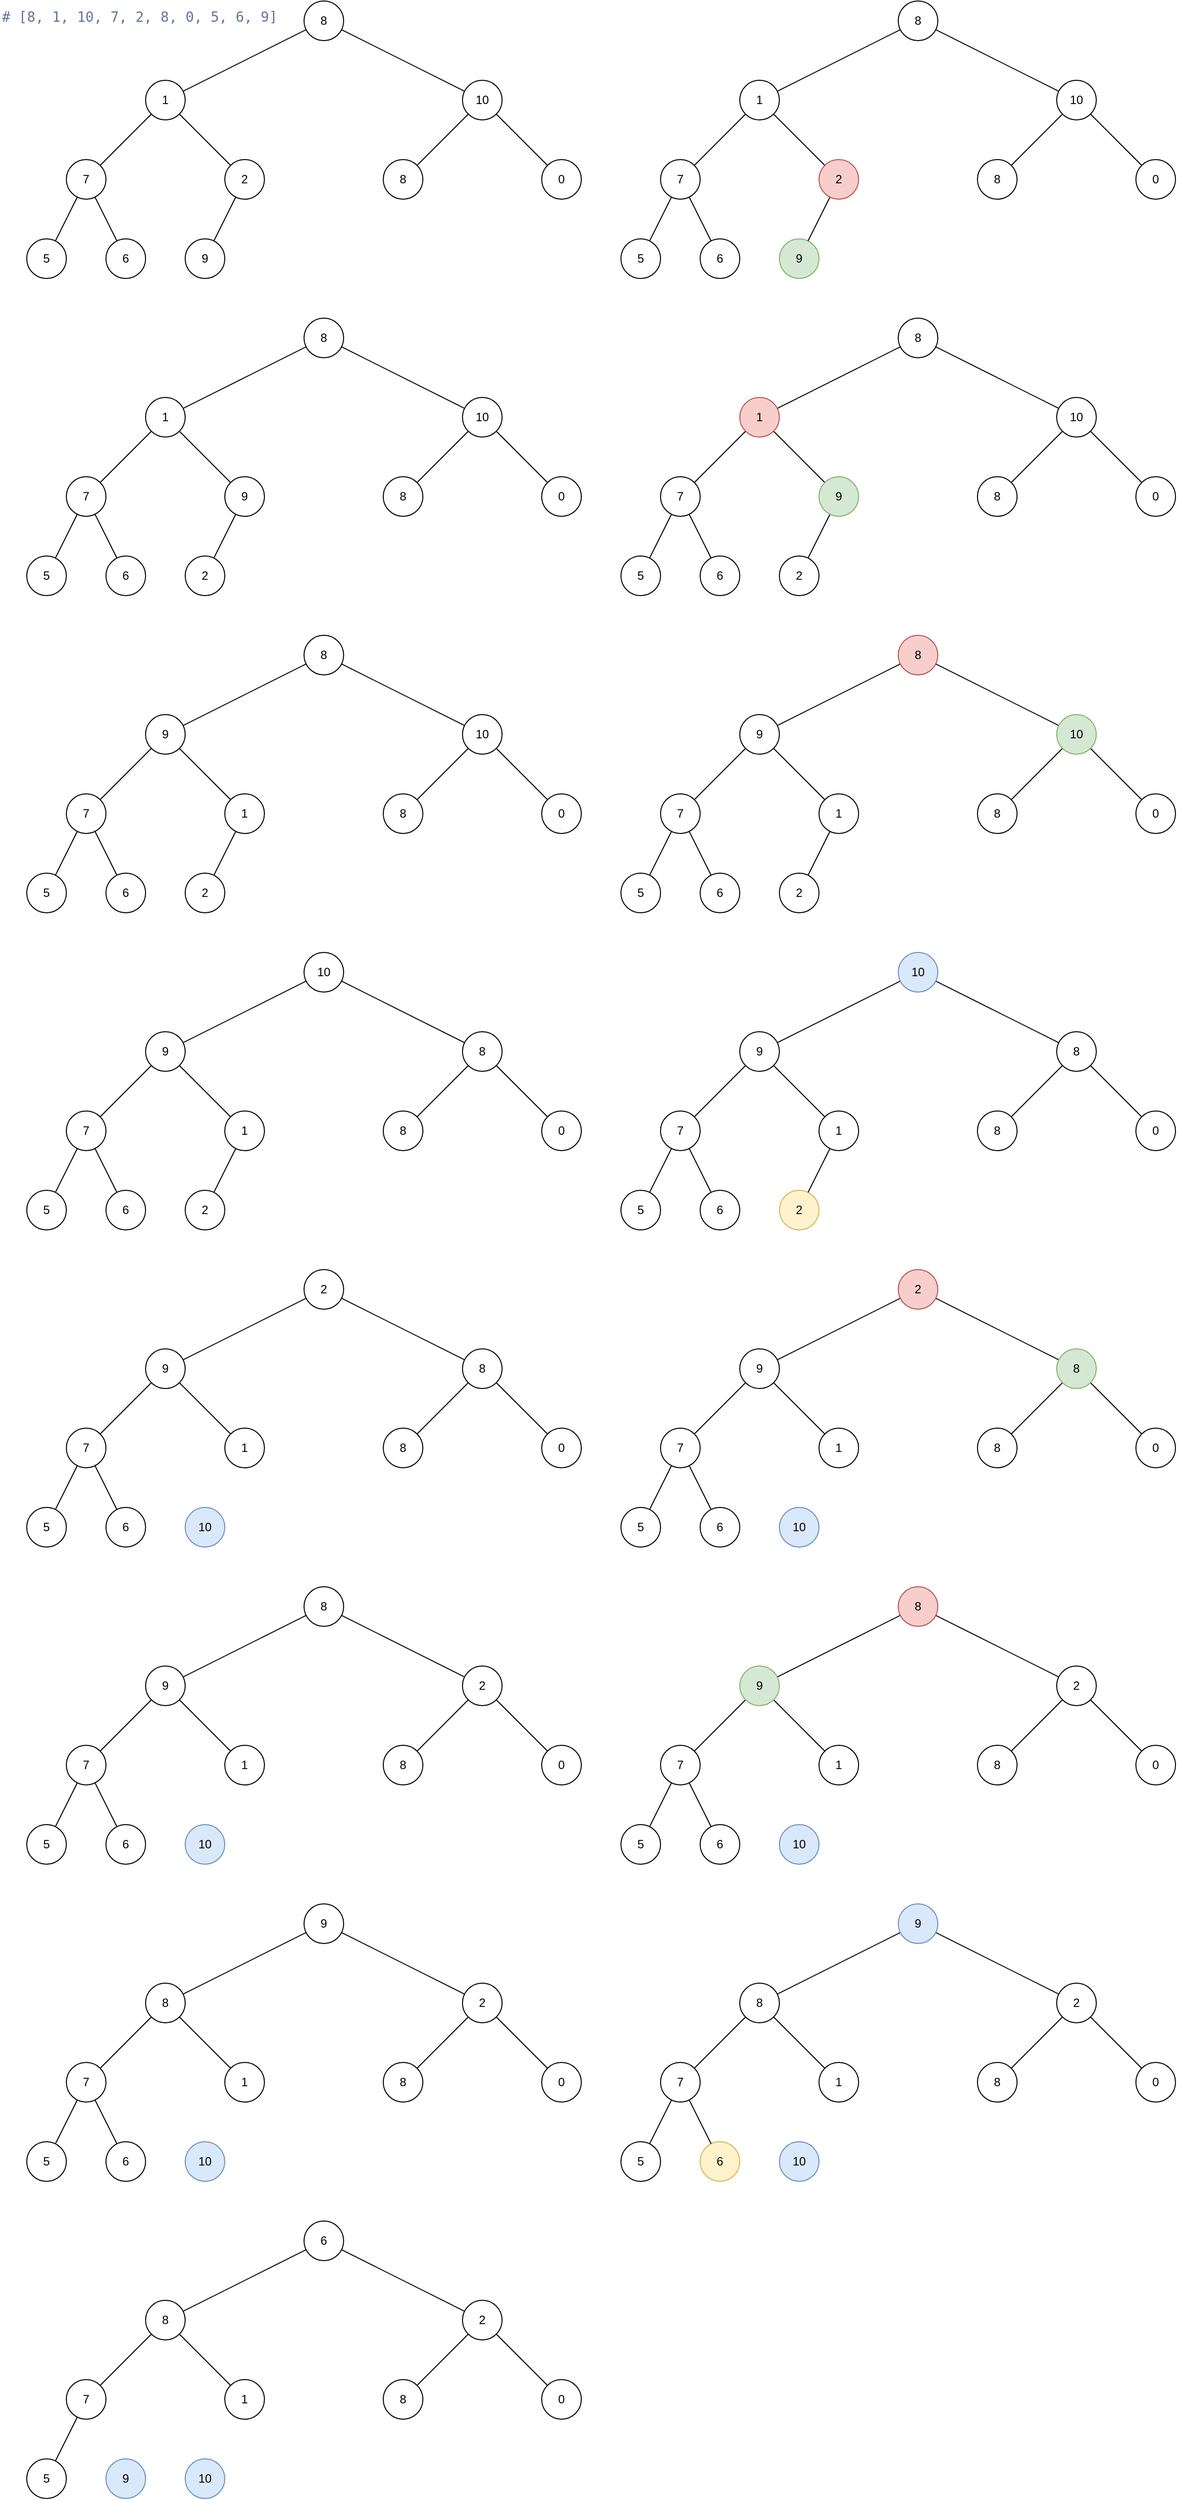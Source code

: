 <mxfile>
    <diagram id="_IouSEFn569KWw8K-23f" name="Página-1">
        <mxGraphModel dx="1949" dy="653" grid="1" gridSize="10" guides="1" tooltips="1" connect="1" arrows="1" fold="1" page="1" pageScale="1" pageWidth="827" pageHeight="1169" math="0" shadow="0">
            <root>
                <mxCell id="0"/>
                <mxCell id="1" parent="0"/>
                <mxCell id="4" value="&lt;div style=&quot;color: rgb(248, 248, 242); font-family: &amp;quot;Droid Sans Mono&amp;quot;, &amp;quot;monospace&amp;quot;, monospace; font-weight: normal; font-size: 14px; line-height: 19px; white-space: pre;&quot;&gt;&lt;div style=&quot;&quot;&gt;&lt;span style=&quot;color: rgb(98, 114, 164);&quot;&gt;# [8, 1, 10, 7, 2, 8, 0, 5, 6, 9]&lt;/span&gt;&lt;/div&gt;&lt;/div&gt;" style="text;whiteSpace=wrap;html=1;" vertex="1" parent="1">
                    <mxGeometry x="-827" width="287" height="40" as="geometry"/>
                </mxCell>
                <mxCell id="25" value="" style="group" vertex="1" connectable="0" parent="1">
                    <mxGeometry x="-800" width="560" height="280" as="geometry"/>
                </mxCell>
                <mxCell id="5" value="5" style="ellipse;whiteSpace=wrap;html=1;" vertex="1" parent="25">
                    <mxGeometry y="240" width="40" height="40" as="geometry"/>
                </mxCell>
                <mxCell id="6" value="6" style="ellipse;whiteSpace=wrap;html=1;" vertex="1" parent="25">
                    <mxGeometry x="80" y="240" width="40" height="40" as="geometry"/>
                </mxCell>
                <mxCell id="7" value="9" style="ellipse;whiteSpace=wrap;html=1;" vertex="1" parent="25">
                    <mxGeometry x="160" y="240" width="40" height="40" as="geometry"/>
                </mxCell>
                <mxCell id="16" style="edgeStyle=none;html=1;endArrow=none;endFill=0;" edge="1" parent="25" source="9" target="10">
                    <mxGeometry relative="1" as="geometry"/>
                </mxCell>
                <mxCell id="17" style="edgeStyle=none;shape=connector;rounded=1;html=1;strokeColor=default;align=center;verticalAlign=middle;fontFamily=Helvetica;fontSize=11;fontColor=default;labelBackgroundColor=default;endArrow=none;endFill=0;" edge="1" parent="25" source="9" target="11">
                    <mxGeometry relative="1" as="geometry"/>
                </mxCell>
                <mxCell id="9" value="8" style="ellipse;whiteSpace=wrap;html=1;" vertex="1" parent="25">
                    <mxGeometry x="280" width="40" height="40" as="geometry"/>
                </mxCell>
                <mxCell id="18" style="edgeStyle=none;shape=connector;rounded=1;html=1;strokeColor=default;align=center;verticalAlign=middle;fontFamily=Helvetica;fontSize=11;fontColor=default;labelBackgroundColor=default;endArrow=none;endFill=0;" edge="1" parent="25" source="10" target="12">
                    <mxGeometry relative="1" as="geometry"/>
                </mxCell>
                <mxCell id="19" style="edgeStyle=none;shape=connector;rounded=1;html=1;strokeColor=default;align=center;verticalAlign=middle;fontFamily=Helvetica;fontSize=11;fontColor=default;labelBackgroundColor=default;endArrow=none;endFill=0;" edge="1" parent="25" source="10" target="13">
                    <mxGeometry relative="1" as="geometry"/>
                </mxCell>
                <mxCell id="10" value="1" style="ellipse;whiteSpace=wrap;html=1;" vertex="1" parent="25">
                    <mxGeometry x="120" y="80" width="40" height="40" as="geometry"/>
                </mxCell>
                <mxCell id="23" style="edgeStyle=none;shape=connector;rounded=1;html=1;strokeColor=default;align=center;verticalAlign=middle;fontFamily=Helvetica;fontSize=11;fontColor=default;labelBackgroundColor=default;endArrow=none;endFill=0;" edge="1" parent="25" source="11" target="14">
                    <mxGeometry relative="1" as="geometry"/>
                </mxCell>
                <mxCell id="24" style="edgeStyle=none;shape=connector;rounded=1;html=1;strokeColor=default;align=center;verticalAlign=middle;fontFamily=Helvetica;fontSize=11;fontColor=default;labelBackgroundColor=default;endArrow=none;endFill=0;" edge="1" parent="25" source="11" target="15">
                    <mxGeometry relative="1" as="geometry"/>
                </mxCell>
                <mxCell id="11" value="10" style="ellipse;whiteSpace=wrap;html=1;" vertex="1" parent="25">
                    <mxGeometry x="440" y="80" width="40" height="40" as="geometry"/>
                </mxCell>
                <mxCell id="20" style="edgeStyle=none;shape=connector;rounded=1;html=1;strokeColor=default;align=center;verticalAlign=middle;fontFamily=Helvetica;fontSize=11;fontColor=default;labelBackgroundColor=default;endArrow=none;endFill=0;" edge="1" parent="25" source="12" target="5">
                    <mxGeometry relative="1" as="geometry"/>
                </mxCell>
                <mxCell id="21" style="edgeStyle=none;shape=connector;rounded=1;html=1;strokeColor=default;align=center;verticalAlign=middle;fontFamily=Helvetica;fontSize=11;fontColor=default;labelBackgroundColor=default;endArrow=none;endFill=0;" edge="1" parent="25" source="12" target="6">
                    <mxGeometry relative="1" as="geometry"/>
                </mxCell>
                <mxCell id="12" value="7" style="ellipse;whiteSpace=wrap;html=1;" vertex="1" parent="25">
                    <mxGeometry x="40" y="160" width="40" height="40" as="geometry"/>
                </mxCell>
                <mxCell id="22" style="edgeStyle=none;shape=connector;rounded=1;html=1;strokeColor=default;align=center;verticalAlign=middle;fontFamily=Helvetica;fontSize=11;fontColor=default;labelBackgroundColor=default;endArrow=none;endFill=0;" edge="1" parent="25" source="13" target="7">
                    <mxGeometry relative="1" as="geometry"/>
                </mxCell>
                <mxCell id="13" value="2" style="ellipse;whiteSpace=wrap;html=1;" vertex="1" parent="25">
                    <mxGeometry x="200" y="160" width="40" height="40" as="geometry"/>
                </mxCell>
                <mxCell id="14" value="8" style="ellipse;whiteSpace=wrap;html=1;" vertex="1" parent="25">
                    <mxGeometry x="360" y="160" width="40" height="40" as="geometry"/>
                </mxCell>
                <mxCell id="15" value="0" style="ellipse;whiteSpace=wrap;html=1;" vertex="1" parent="25">
                    <mxGeometry x="520" y="160" width="40" height="40" as="geometry"/>
                </mxCell>
                <mxCell id="26" value="" style="group" vertex="1" connectable="0" parent="1">
                    <mxGeometry x="-200" width="560" height="280" as="geometry"/>
                </mxCell>
                <mxCell id="27" value="5" style="ellipse;whiteSpace=wrap;html=1;" vertex="1" parent="26">
                    <mxGeometry y="240" width="40" height="40" as="geometry"/>
                </mxCell>
                <mxCell id="28" value="6" style="ellipse;whiteSpace=wrap;html=1;" vertex="1" parent="26">
                    <mxGeometry x="80" y="240" width="40" height="40" as="geometry"/>
                </mxCell>
                <mxCell id="29" value="9" style="ellipse;whiteSpace=wrap;html=1;fillColor=#d5e8d4;strokeColor=#82b366;" vertex="1" parent="26">
                    <mxGeometry x="160" y="240" width="40" height="40" as="geometry"/>
                </mxCell>
                <mxCell id="30" style="edgeStyle=none;html=1;endArrow=none;endFill=0;" edge="1" parent="26" source="32" target="35">
                    <mxGeometry relative="1" as="geometry"/>
                </mxCell>
                <mxCell id="31" style="edgeStyle=none;shape=connector;rounded=1;html=1;strokeColor=default;align=center;verticalAlign=middle;fontFamily=Helvetica;fontSize=11;fontColor=default;labelBackgroundColor=default;endArrow=none;endFill=0;" edge="1" parent="26" source="32" target="38">
                    <mxGeometry relative="1" as="geometry"/>
                </mxCell>
                <mxCell id="32" value="8" style="ellipse;whiteSpace=wrap;html=1;" vertex="1" parent="26">
                    <mxGeometry x="280" width="40" height="40" as="geometry"/>
                </mxCell>
                <mxCell id="33" style="edgeStyle=none;shape=connector;rounded=1;html=1;strokeColor=default;align=center;verticalAlign=middle;fontFamily=Helvetica;fontSize=11;fontColor=default;labelBackgroundColor=default;endArrow=none;endFill=0;" edge="1" parent="26" source="35" target="41">
                    <mxGeometry relative="1" as="geometry"/>
                </mxCell>
                <mxCell id="34" style="edgeStyle=none;shape=connector;rounded=1;html=1;strokeColor=default;align=center;verticalAlign=middle;fontFamily=Helvetica;fontSize=11;fontColor=default;labelBackgroundColor=default;endArrow=none;endFill=0;" edge="1" parent="26" source="35" target="43">
                    <mxGeometry relative="1" as="geometry"/>
                </mxCell>
                <mxCell id="35" value="1" style="ellipse;whiteSpace=wrap;html=1;" vertex="1" parent="26">
                    <mxGeometry x="120" y="80" width="40" height="40" as="geometry"/>
                </mxCell>
                <mxCell id="36" style="edgeStyle=none;shape=connector;rounded=1;html=1;strokeColor=default;align=center;verticalAlign=middle;fontFamily=Helvetica;fontSize=11;fontColor=default;labelBackgroundColor=default;endArrow=none;endFill=0;" edge="1" parent="26" source="38" target="44">
                    <mxGeometry relative="1" as="geometry"/>
                </mxCell>
                <mxCell id="37" style="edgeStyle=none;shape=connector;rounded=1;html=1;strokeColor=default;align=center;verticalAlign=middle;fontFamily=Helvetica;fontSize=11;fontColor=default;labelBackgroundColor=default;endArrow=none;endFill=0;" edge="1" parent="26" source="38" target="45">
                    <mxGeometry relative="1" as="geometry"/>
                </mxCell>
                <mxCell id="38" value="10" style="ellipse;whiteSpace=wrap;html=1;" vertex="1" parent="26">
                    <mxGeometry x="440" y="80" width="40" height="40" as="geometry"/>
                </mxCell>
                <mxCell id="39" style="edgeStyle=none;shape=connector;rounded=1;html=1;strokeColor=default;align=center;verticalAlign=middle;fontFamily=Helvetica;fontSize=11;fontColor=default;labelBackgroundColor=default;endArrow=none;endFill=0;" edge="1" parent="26" source="41" target="27">
                    <mxGeometry relative="1" as="geometry"/>
                </mxCell>
                <mxCell id="40" style="edgeStyle=none;shape=connector;rounded=1;html=1;strokeColor=default;align=center;verticalAlign=middle;fontFamily=Helvetica;fontSize=11;fontColor=default;labelBackgroundColor=default;endArrow=none;endFill=0;" edge="1" parent="26" source="41" target="28">
                    <mxGeometry relative="1" as="geometry"/>
                </mxCell>
                <mxCell id="41" value="7" style="ellipse;whiteSpace=wrap;html=1;" vertex="1" parent="26">
                    <mxGeometry x="40" y="160" width="40" height="40" as="geometry"/>
                </mxCell>
                <mxCell id="42" style="edgeStyle=none;shape=connector;rounded=1;html=1;strokeColor=default;align=center;verticalAlign=middle;fontFamily=Helvetica;fontSize=11;fontColor=default;labelBackgroundColor=default;endArrow=none;endFill=0;" edge="1" parent="26" source="43" target="29">
                    <mxGeometry relative="1" as="geometry"/>
                </mxCell>
                <mxCell id="43" value="2" style="ellipse;whiteSpace=wrap;html=1;fillColor=#f8cecc;strokeColor=#b85450;" vertex="1" parent="26">
                    <mxGeometry x="200" y="160" width="40" height="40" as="geometry"/>
                </mxCell>
                <mxCell id="44" value="8" style="ellipse;whiteSpace=wrap;html=1;" vertex="1" parent="26">
                    <mxGeometry x="360" y="160" width="40" height="40" as="geometry"/>
                </mxCell>
                <mxCell id="45" value="0" style="ellipse;whiteSpace=wrap;html=1;" vertex="1" parent="26">
                    <mxGeometry x="520" y="160" width="40" height="40" as="geometry"/>
                </mxCell>
                <mxCell id="47" value="" style="group" vertex="1" connectable="0" parent="1">
                    <mxGeometry x="-800" y="320" width="560" height="280" as="geometry"/>
                </mxCell>
                <mxCell id="48" value="5" style="ellipse;whiteSpace=wrap;html=1;" vertex="1" parent="47">
                    <mxGeometry y="240" width="40" height="40" as="geometry"/>
                </mxCell>
                <mxCell id="49" value="6" style="ellipse;whiteSpace=wrap;html=1;" vertex="1" parent="47">
                    <mxGeometry x="80" y="240" width="40" height="40" as="geometry"/>
                </mxCell>
                <mxCell id="50" value="2" style="ellipse;whiteSpace=wrap;html=1;fillColor=none;strokeColor=default;" vertex="1" parent="47">
                    <mxGeometry x="160" y="240" width="40" height="40" as="geometry"/>
                </mxCell>
                <mxCell id="51" style="edgeStyle=none;html=1;endArrow=none;endFill=0;" edge="1" parent="47" source="53" target="56">
                    <mxGeometry relative="1" as="geometry"/>
                </mxCell>
                <mxCell id="52" style="edgeStyle=none;shape=connector;rounded=1;html=1;strokeColor=default;align=center;verticalAlign=middle;fontFamily=Helvetica;fontSize=11;fontColor=default;labelBackgroundColor=default;endArrow=none;endFill=0;" edge="1" parent="47" source="53" target="59">
                    <mxGeometry relative="1" as="geometry"/>
                </mxCell>
                <mxCell id="53" value="8" style="ellipse;whiteSpace=wrap;html=1;" vertex="1" parent="47">
                    <mxGeometry x="280" width="40" height="40" as="geometry"/>
                </mxCell>
                <mxCell id="54" style="edgeStyle=none;shape=connector;rounded=1;html=1;strokeColor=default;align=center;verticalAlign=middle;fontFamily=Helvetica;fontSize=11;fontColor=default;labelBackgroundColor=default;endArrow=none;endFill=0;" edge="1" parent="47" source="56" target="62">
                    <mxGeometry relative="1" as="geometry"/>
                </mxCell>
                <mxCell id="55" style="edgeStyle=none;shape=connector;rounded=1;html=1;strokeColor=default;align=center;verticalAlign=middle;fontFamily=Helvetica;fontSize=11;fontColor=default;labelBackgroundColor=default;endArrow=none;endFill=0;" edge="1" parent="47" source="56" target="64">
                    <mxGeometry relative="1" as="geometry"/>
                </mxCell>
                <mxCell id="56" value="1" style="ellipse;whiteSpace=wrap;html=1;" vertex="1" parent="47">
                    <mxGeometry x="120" y="80" width="40" height="40" as="geometry"/>
                </mxCell>
                <mxCell id="57" style="edgeStyle=none;shape=connector;rounded=1;html=1;strokeColor=default;align=center;verticalAlign=middle;fontFamily=Helvetica;fontSize=11;fontColor=default;labelBackgroundColor=default;endArrow=none;endFill=0;" edge="1" parent="47" source="59" target="65">
                    <mxGeometry relative="1" as="geometry"/>
                </mxCell>
                <mxCell id="58" style="edgeStyle=none;shape=connector;rounded=1;html=1;strokeColor=default;align=center;verticalAlign=middle;fontFamily=Helvetica;fontSize=11;fontColor=default;labelBackgroundColor=default;endArrow=none;endFill=0;" edge="1" parent="47" source="59" target="66">
                    <mxGeometry relative="1" as="geometry"/>
                </mxCell>
                <mxCell id="59" value="10" style="ellipse;whiteSpace=wrap;html=1;" vertex="1" parent="47">
                    <mxGeometry x="440" y="80" width="40" height="40" as="geometry"/>
                </mxCell>
                <mxCell id="60" style="edgeStyle=none;shape=connector;rounded=1;html=1;strokeColor=default;align=center;verticalAlign=middle;fontFamily=Helvetica;fontSize=11;fontColor=default;labelBackgroundColor=default;endArrow=none;endFill=0;" edge="1" parent="47" source="62" target="48">
                    <mxGeometry relative="1" as="geometry"/>
                </mxCell>
                <mxCell id="61" style="edgeStyle=none;shape=connector;rounded=1;html=1;strokeColor=default;align=center;verticalAlign=middle;fontFamily=Helvetica;fontSize=11;fontColor=default;labelBackgroundColor=default;endArrow=none;endFill=0;" edge="1" parent="47" source="62" target="49">
                    <mxGeometry relative="1" as="geometry"/>
                </mxCell>
                <mxCell id="62" value="7" style="ellipse;whiteSpace=wrap;html=1;" vertex="1" parent="47">
                    <mxGeometry x="40" y="160" width="40" height="40" as="geometry"/>
                </mxCell>
                <mxCell id="63" style="edgeStyle=none;shape=connector;rounded=1;html=1;strokeColor=default;align=center;verticalAlign=middle;fontFamily=Helvetica;fontSize=11;fontColor=default;labelBackgroundColor=default;endArrow=none;endFill=0;" edge="1" parent="47" source="64" target="50">
                    <mxGeometry relative="1" as="geometry"/>
                </mxCell>
                <mxCell id="64" value="9" style="ellipse;whiteSpace=wrap;html=1;" vertex="1" parent="47">
                    <mxGeometry x="200" y="160" width="40" height="40" as="geometry"/>
                </mxCell>
                <mxCell id="65" value="8" style="ellipse;whiteSpace=wrap;html=1;" vertex="1" parent="47">
                    <mxGeometry x="360" y="160" width="40" height="40" as="geometry"/>
                </mxCell>
                <mxCell id="66" value="0" style="ellipse;whiteSpace=wrap;html=1;" vertex="1" parent="47">
                    <mxGeometry x="520" y="160" width="40" height="40" as="geometry"/>
                </mxCell>
                <mxCell id="68" value="" style="group" vertex="1" connectable="0" parent="1">
                    <mxGeometry x="-800" y="640" width="560" height="280" as="geometry"/>
                </mxCell>
                <mxCell id="69" value="5" style="ellipse;whiteSpace=wrap;html=1;" vertex="1" parent="68">
                    <mxGeometry y="240" width="40" height="40" as="geometry"/>
                </mxCell>
                <mxCell id="70" value="6" style="ellipse;whiteSpace=wrap;html=1;" vertex="1" parent="68">
                    <mxGeometry x="80" y="240" width="40" height="40" as="geometry"/>
                </mxCell>
                <mxCell id="71" value="2" style="ellipse;whiteSpace=wrap;html=1;fillColor=none;strokeColor=default;" vertex="1" parent="68">
                    <mxGeometry x="160" y="240" width="40" height="40" as="geometry"/>
                </mxCell>
                <mxCell id="72" style="edgeStyle=none;html=1;endArrow=none;endFill=0;" edge="1" parent="68" source="74" target="77">
                    <mxGeometry relative="1" as="geometry"/>
                </mxCell>
                <mxCell id="73" style="edgeStyle=none;shape=connector;rounded=1;html=1;strokeColor=default;align=center;verticalAlign=middle;fontFamily=Helvetica;fontSize=11;fontColor=default;labelBackgroundColor=default;endArrow=none;endFill=0;" edge="1" parent="68" source="74" target="80">
                    <mxGeometry relative="1" as="geometry"/>
                </mxCell>
                <mxCell id="74" value="8" style="ellipse;whiteSpace=wrap;html=1;" vertex="1" parent="68">
                    <mxGeometry x="280" width="40" height="40" as="geometry"/>
                </mxCell>
                <mxCell id="75" style="edgeStyle=none;shape=connector;rounded=1;html=1;strokeColor=default;align=center;verticalAlign=middle;fontFamily=Helvetica;fontSize=11;fontColor=default;labelBackgroundColor=default;endArrow=none;endFill=0;" edge="1" parent="68" source="77" target="83">
                    <mxGeometry relative="1" as="geometry"/>
                </mxCell>
                <mxCell id="76" style="edgeStyle=none;shape=connector;rounded=1;html=1;strokeColor=default;align=center;verticalAlign=middle;fontFamily=Helvetica;fontSize=11;fontColor=default;labelBackgroundColor=default;endArrow=none;endFill=0;" edge="1" parent="68" source="77" target="85">
                    <mxGeometry relative="1" as="geometry"/>
                </mxCell>
                <mxCell id="77" value="9" style="ellipse;whiteSpace=wrap;html=1;" vertex="1" parent="68">
                    <mxGeometry x="120" y="80" width="40" height="40" as="geometry"/>
                </mxCell>
                <mxCell id="78" style="edgeStyle=none;shape=connector;rounded=1;html=1;strokeColor=default;align=center;verticalAlign=middle;fontFamily=Helvetica;fontSize=11;fontColor=default;labelBackgroundColor=default;endArrow=none;endFill=0;" edge="1" parent="68" source="80" target="86">
                    <mxGeometry relative="1" as="geometry"/>
                </mxCell>
                <mxCell id="79" style="edgeStyle=none;shape=connector;rounded=1;html=1;strokeColor=default;align=center;verticalAlign=middle;fontFamily=Helvetica;fontSize=11;fontColor=default;labelBackgroundColor=default;endArrow=none;endFill=0;" edge="1" parent="68" source="80" target="87">
                    <mxGeometry relative="1" as="geometry"/>
                </mxCell>
                <mxCell id="80" value="10" style="ellipse;whiteSpace=wrap;html=1;" vertex="1" parent="68">
                    <mxGeometry x="440" y="80" width="40" height="40" as="geometry"/>
                </mxCell>
                <mxCell id="81" style="edgeStyle=none;shape=connector;rounded=1;html=1;strokeColor=default;align=center;verticalAlign=middle;fontFamily=Helvetica;fontSize=11;fontColor=default;labelBackgroundColor=default;endArrow=none;endFill=0;" edge="1" parent="68" source="83" target="69">
                    <mxGeometry relative="1" as="geometry"/>
                </mxCell>
                <mxCell id="82" style="edgeStyle=none;shape=connector;rounded=1;html=1;strokeColor=default;align=center;verticalAlign=middle;fontFamily=Helvetica;fontSize=11;fontColor=default;labelBackgroundColor=default;endArrow=none;endFill=0;" edge="1" parent="68" source="83" target="70">
                    <mxGeometry relative="1" as="geometry"/>
                </mxCell>
                <mxCell id="83" value="7" style="ellipse;whiteSpace=wrap;html=1;" vertex="1" parent="68">
                    <mxGeometry x="40" y="160" width="40" height="40" as="geometry"/>
                </mxCell>
                <mxCell id="84" style="edgeStyle=none;shape=connector;rounded=1;html=1;strokeColor=default;align=center;verticalAlign=middle;fontFamily=Helvetica;fontSize=11;fontColor=default;labelBackgroundColor=default;endArrow=none;endFill=0;" edge="1" parent="68" source="85" target="71">
                    <mxGeometry relative="1" as="geometry"/>
                </mxCell>
                <mxCell id="85" value="1" style="ellipse;whiteSpace=wrap;html=1;" vertex="1" parent="68">
                    <mxGeometry x="200" y="160" width="40" height="40" as="geometry"/>
                </mxCell>
                <mxCell id="86" value="8" style="ellipse;whiteSpace=wrap;html=1;" vertex="1" parent="68">
                    <mxGeometry x="360" y="160" width="40" height="40" as="geometry"/>
                </mxCell>
                <mxCell id="87" value="0" style="ellipse;whiteSpace=wrap;html=1;" vertex="1" parent="68">
                    <mxGeometry x="520" y="160" width="40" height="40" as="geometry"/>
                </mxCell>
                <mxCell id="88" value="" style="group" vertex="1" connectable="0" parent="1">
                    <mxGeometry x="-200" y="320" width="560" height="280" as="geometry"/>
                </mxCell>
                <mxCell id="89" value="5" style="ellipse;whiteSpace=wrap;html=1;" vertex="1" parent="88">
                    <mxGeometry y="240" width="40" height="40" as="geometry"/>
                </mxCell>
                <mxCell id="90" value="6" style="ellipse;whiteSpace=wrap;html=1;" vertex="1" parent="88">
                    <mxGeometry x="80" y="240" width="40" height="40" as="geometry"/>
                </mxCell>
                <mxCell id="91" value="2" style="ellipse;whiteSpace=wrap;html=1;fillColor=none;strokeColor=default;" vertex="1" parent="88">
                    <mxGeometry x="160" y="240" width="40" height="40" as="geometry"/>
                </mxCell>
                <mxCell id="92" style="edgeStyle=none;html=1;endArrow=none;endFill=0;" edge="1" parent="88" source="94" target="97">
                    <mxGeometry relative="1" as="geometry"/>
                </mxCell>
                <mxCell id="93" style="edgeStyle=none;shape=connector;rounded=1;html=1;strokeColor=default;align=center;verticalAlign=middle;fontFamily=Helvetica;fontSize=11;fontColor=default;labelBackgroundColor=default;endArrow=none;endFill=0;" edge="1" parent="88" source="94" target="100">
                    <mxGeometry relative="1" as="geometry"/>
                </mxCell>
                <mxCell id="94" value="8" style="ellipse;whiteSpace=wrap;html=1;" vertex="1" parent="88">
                    <mxGeometry x="280" width="40" height="40" as="geometry"/>
                </mxCell>
                <mxCell id="95" style="edgeStyle=none;shape=connector;rounded=1;html=1;strokeColor=default;align=center;verticalAlign=middle;fontFamily=Helvetica;fontSize=11;fontColor=default;labelBackgroundColor=default;endArrow=none;endFill=0;" edge="1" parent="88" source="97" target="103">
                    <mxGeometry relative="1" as="geometry"/>
                </mxCell>
                <mxCell id="96" style="edgeStyle=none;shape=connector;rounded=1;html=1;strokeColor=default;align=center;verticalAlign=middle;fontFamily=Helvetica;fontSize=11;fontColor=default;labelBackgroundColor=default;endArrow=none;endFill=0;" edge="1" parent="88" source="97" target="105">
                    <mxGeometry relative="1" as="geometry"/>
                </mxCell>
                <mxCell id="97" value="1" style="ellipse;whiteSpace=wrap;html=1;fillColor=#f8cecc;strokeColor=#b85450;" vertex="1" parent="88">
                    <mxGeometry x="120" y="80" width="40" height="40" as="geometry"/>
                </mxCell>
                <mxCell id="98" style="edgeStyle=none;shape=connector;rounded=1;html=1;strokeColor=default;align=center;verticalAlign=middle;fontFamily=Helvetica;fontSize=11;fontColor=default;labelBackgroundColor=default;endArrow=none;endFill=0;" edge="1" parent="88" source="100" target="106">
                    <mxGeometry relative="1" as="geometry"/>
                </mxCell>
                <mxCell id="99" style="edgeStyle=none;shape=connector;rounded=1;html=1;strokeColor=default;align=center;verticalAlign=middle;fontFamily=Helvetica;fontSize=11;fontColor=default;labelBackgroundColor=default;endArrow=none;endFill=0;" edge="1" parent="88" source="100" target="107">
                    <mxGeometry relative="1" as="geometry"/>
                </mxCell>
                <mxCell id="100" value="10" style="ellipse;whiteSpace=wrap;html=1;" vertex="1" parent="88">
                    <mxGeometry x="440" y="80" width="40" height="40" as="geometry"/>
                </mxCell>
                <mxCell id="101" style="edgeStyle=none;shape=connector;rounded=1;html=1;strokeColor=default;align=center;verticalAlign=middle;fontFamily=Helvetica;fontSize=11;fontColor=default;labelBackgroundColor=default;endArrow=none;endFill=0;" edge="1" parent="88" source="103" target="89">
                    <mxGeometry relative="1" as="geometry"/>
                </mxCell>
                <mxCell id="102" style="edgeStyle=none;shape=connector;rounded=1;html=1;strokeColor=default;align=center;verticalAlign=middle;fontFamily=Helvetica;fontSize=11;fontColor=default;labelBackgroundColor=default;endArrow=none;endFill=0;" edge="1" parent="88" source="103" target="90">
                    <mxGeometry relative="1" as="geometry"/>
                </mxCell>
                <mxCell id="103" value="7" style="ellipse;whiteSpace=wrap;html=1;" vertex="1" parent="88">
                    <mxGeometry x="40" y="160" width="40" height="40" as="geometry"/>
                </mxCell>
                <mxCell id="104" style="edgeStyle=none;shape=connector;rounded=1;html=1;strokeColor=default;align=center;verticalAlign=middle;fontFamily=Helvetica;fontSize=11;fontColor=default;labelBackgroundColor=default;endArrow=none;endFill=0;" edge="1" parent="88" source="105" target="91">
                    <mxGeometry relative="1" as="geometry"/>
                </mxCell>
                <mxCell id="105" value="9" style="ellipse;whiteSpace=wrap;html=1;fillColor=#d5e8d4;strokeColor=#82b366;" vertex="1" parent="88">
                    <mxGeometry x="200" y="160" width="40" height="40" as="geometry"/>
                </mxCell>
                <mxCell id="106" value="8" style="ellipse;whiteSpace=wrap;html=1;" vertex="1" parent="88">
                    <mxGeometry x="360" y="160" width="40" height="40" as="geometry"/>
                </mxCell>
                <mxCell id="107" value="0" style="ellipse;whiteSpace=wrap;html=1;" vertex="1" parent="88">
                    <mxGeometry x="520" y="160" width="40" height="40" as="geometry"/>
                </mxCell>
                <mxCell id="109" value="" style="group" vertex="1" connectable="0" parent="1">
                    <mxGeometry x="-200" y="640" width="560" height="280" as="geometry"/>
                </mxCell>
                <mxCell id="110" value="5" style="ellipse;whiteSpace=wrap;html=1;" vertex="1" parent="109">
                    <mxGeometry y="240" width="40" height="40" as="geometry"/>
                </mxCell>
                <mxCell id="111" value="6" style="ellipse;whiteSpace=wrap;html=1;" vertex="1" parent="109">
                    <mxGeometry x="80" y="240" width="40" height="40" as="geometry"/>
                </mxCell>
                <mxCell id="112" value="2" style="ellipse;whiteSpace=wrap;html=1;fillColor=none;strokeColor=default;" vertex="1" parent="109">
                    <mxGeometry x="160" y="240" width="40" height="40" as="geometry"/>
                </mxCell>
                <mxCell id="113" style="edgeStyle=none;html=1;endArrow=none;endFill=0;" edge="1" parent="109" source="115" target="118">
                    <mxGeometry relative="1" as="geometry"/>
                </mxCell>
                <mxCell id="114" style="edgeStyle=none;shape=connector;rounded=1;html=1;strokeColor=default;align=center;verticalAlign=middle;fontFamily=Helvetica;fontSize=11;fontColor=default;labelBackgroundColor=default;endArrow=none;endFill=0;" edge="1" parent="109" source="115" target="121">
                    <mxGeometry relative="1" as="geometry"/>
                </mxCell>
                <mxCell id="115" value="8" style="ellipse;whiteSpace=wrap;html=1;fillColor=#f8cecc;strokeColor=#b85450;" vertex="1" parent="109">
                    <mxGeometry x="280" width="40" height="40" as="geometry"/>
                </mxCell>
                <mxCell id="116" style="edgeStyle=none;shape=connector;rounded=1;html=1;strokeColor=default;align=center;verticalAlign=middle;fontFamily=Helvetica;fontSize=11;fontColor=default;labelBackgroundColor=default;endArrow=none;endFill=0;" edge="1" parent="109" source="118" target="124">
                    <mxGeometry relative="1" as="geometry"/>
                </mxCell>
                <mxCell id="117" style="edgeStyle=none;shape=connector;rounded=1;html=1;strokeColor=default;align=center;verticalAlign=middle;fontFamily=Helvetica;fontSize=11;fontColor=default;labelBackgroundColor=default;endArrow=none;endFill=0;" edge="1" parent="109" source="118" target="126">
                    <mxGeometry relative="1" as="geometry"/>
                </mxCell>
                <mxCell id="118" value="9" style="ellipse;whiteSpace=wrap;html=1;" vertex="1" parent="109">
                    <mxGeometry x="120" y="80" width="40" height="40" as="geometry"/>
                </mxCell>
                <mxCell id="119" style="edgeStyle=none;shape=connector;rounded=1;html=1;strokeColor=default;align=center;verticalAlign=middle;fontFamily=Helvetica;fontSize=11;fontColor=default;labelBackgroundColor=default;endArrow=none;endFill=0;" edge="1" parent="109" source="121" target="127">
                    <mxGeometry relative="1" as="geometry"/>
                </mxCell>
                <mxCell id="120" style="edgeStyle=none;shape=connector;rounded=1;html=1;strokeColor=default;align=center;verticalAlign=middle;fontFamily=Helvetica;fontSize=11;fontColor=default;labelBackgroundColor=default;endArrow=none;endFill=0;" edge="1" parent="109" source="121" target="128">
                    <mxGeometry relative="1" as="geometry"/>
                </mxCell>
                <mxCell id="121" value="10" style="ellipse;whiteSpace=wrap;html=1;fillColor=#d5e8d4;strokeColor=#82b366;" vertex="1" parent="109">
                    <mxGeometry x="440" y="80" width="40" height="40" as="geometry"/>
                </mxCell>
                <mxCell id="122" style="edgeStyle=none;shape=connector;rounded=1;html=1;strokeColor=default;align=center;verticalAlign=middle;fontFamily=Helvetica;fontSize=11;fontColor=default;labelBackgroundColor=default;endArrow=none;endFill=0;" edge="1" parent="109" source="124" target="110">
                    <mxGeometry relative="1" as="geometry"/>
                </mxCell>
                <mxCell id="123" style="edgeStyle=none;shape=connector;rounded=1;html=1;strokeColor=default;align=center;verticalAlign=middle;fontFamily=Helvetica;fontSize=11;fontColor=default;labelBackgroundColor=default;endArrow=none;endFill=0;" edge="1" parent="109" source="124" target="111">
                    <mxGeometry relative="1" as="geometry"/>
                </mxCell>
                <mxCell id="124" value="7" style="ellipse;whiteSpace=wrap;html=1;" vertex="1" parent="109">
                    <mxGeometry x="40" y="160" width="40" height="40" as="geometry"/>
                </mxCell>
                <mxCell id="125" style="edgeStyle=none;shape=connector;rounded=1;html=1;strokeColor=default;align=center;verticalAlign=middle;fontFamily=Helvetica;fontSize=11;fontColor=default;labelBackgroundColor=default;endArrow=none;endFill=0;" edge="1" parent="109" source="126" target="112">
                    <mxGeometry relative="1" as="geometry"/>
                </mxCell>
                <mxCell id="126" value="1" style="ellipse;whiteSpace=wrap;html=1;" vertex="1" parent="109">
                    <mxGeometry x="200" y="160" width="40" height="40" as="geometry"/>
                </mxCell>
                <mxCell id="127" value="8" style="ellipse;whiteSpace=wrap;html=1;" vertex="1" parent="109">
                    <mxGeometry x="360" y="160" width="40" height="40" as="geometry"/>
                </mxCell>
                <mxCell id="128" value="0" style="ellipse;whiteSpace=wrap;html=1;" vertex="1" parent="109">
                    <mxGeometry x="520" y="160" width="40" height="40" as="geometry"/>
                </mxCell>
                <mxCell id="149" value="" style="group" vertex="1" connectable="0" parent="1">
                    <mxGeometry x="-800" y="960" width="560" height="280" as="geometry"/>
                </mxCell>
                <mxCell id="150" value="5" style="ellipse;whiteSpace=wrap;html=1;" vertex="1" parent="149">
                    <mxGeometry y="240" width="40" height="40" as="geometry"/>
                </mxCell>
                <mxCell id="151" value="6" style="ellipse;whiteSpace=wrap;html=1;" vertex="1" parent="149">
                    <mxGeometry x="80" y="240" width="40" height="40" as="geometry"/>
                </mxCell>
                <mxCell id="152" value="2" style="ellipse;whiteSpace=wrap;html=1;fillColor=none;strokeColor=default;" vertex="1" parent="149">
                    <mxGeometry x="160" y="240" width="40" height="40" as="geometry"/>
                </mxCell>
                <mxCell id="153" style="edgeStyle=none;html=1;endArrow=none;endFill=0;" edge="1" parent="149" source="155" target="158">
                    <mxGeometry relative="1" as="geometry"/>
                </mxCell>
                <mxCell id="154" style="edgeStyle=none;shape=connector;rounded=1;html=1;strokeColor=default;align=center;verticalAlign=middle;fontFamily=Helvetica;fontSize=11;fontColor=default;labelBackgroundColor=default;endArrow=none;endFill=0;" edge="1" parent="149" source="155" target="161">
                    <mxGeometry relative="1" as="geometry"/>
                </mxCell>
                <mxCell id="155" value="10" style="ellipse;whiteSpace=wrap;html=1;" vertex="1" parent="149">
                    <mxGeometry x="280" width="40" height="40" as="geometry"/>
                </mxCell>
                <mxCell id="156" style="edgeStyle=none;shape=connector;rounded=1;html=1;strokeColor=default;align=center;verticalAlign=middle;fontFamily=Helvetica;fontSize=11;fontColor=default;labelBackgroundColor=default;endArrow=none;endFill=0;" edge="1" parent="149" source="158" target="164">
                    <mxGeometry relative="1" as="geometry"/>
                </mxCell>
                <mxCell id="157" style="edgeStyle=none;shape=connector;rounded=1;html=1;strokeColor=default;align=center;verticalAlign=middle;fontFamily=Helvetica;fontSize=11;fontColor=default;labelBackgroundColor=default;endArrow=none;endFill=0;" edge="1" parent="149" source="158" target="166">
                    <mxGeometry relative="1" as="geometry"/>
                </mxCell>
                <mxCell id="158" value="9" style="ellipse;whiteSpace=wrap;html=1;" vertex="1" parent="149">
                    <mxGeometry x="120" y="80" width="40" height="40" as="geometry"/>
                </mxCell>
                <mxCell id="159" style="edgeStyle=none;shape=connector;rounded=1;html=1;strokeColor=default;align=center;verticalAlign=middle;fontFamily=Helvetica;fontSize=11;fontColor=default;labelBackgroundColor=default;endArrow=none;endFill=0;" edge="1" parent="149" source="161" target="167">
                    <mxGeometry relative="1" as="geometry"/>
                </mxCell>
                <mxCell id="160" style="edgeStyle=none;shape=connector;rounded=1;html=1;strokeColor=default;align=center;verticalAlign=middle;fontFamily=Helvetica;fontSize=11;fontColor=default;labelBackgroundColor=default;endArrow=none;endFill=0;" edge="1" parent="149" source="161" target="168">
                    <mxGeometry relative="1" as="geometry"/>
                </mxCell>
                <mxCell id="161" value="8" style="ellipse;whiteSpace=wrap;html=1;" vertex="1" parent="149">
                    <mxGeometry x="440" y="80" width="40" height="40" as="geometry"/>
                </mxCell>
                <mxCell id="162" style="edgeStyle=none;shape=connector;rounded=1;html=1;strokeColor=default;align=center;verticalAlign=middle;fontFamily=Helvetica;fontSize=11;fontColor=default;labelBackgroundColor=default;endArrow=none;endFill=0;" edge="1" parent="149" source="164" target="150">
                    <mxGeometry relative="1" as="geometry"/>
                </mxCell>
                <mxCell id="163" style="edgeStyle=none;shape=connector;rounded=1;html=1;strokeColor=default;align=center;verticalAlign=middle;fontFamily=Helvetica;fontSize=11;fontColor=default;labelBackgroundColor=default;endArrow=none;endFill=0;" edge="1" parent="149" source="164" target="151">
                    <mxGeometry relative="1" as="geometry"/>
                </mxCell>
                <mxCell id="164" value="7" style="ellipse;whiteSpace=wrap;html=1;" vertex="1" parent="149">
                    <mxGeometry x="40" y="160" width="40" height="40" as="geometry"/>
                </mxCell>
                <mxCell id="165" style="edgeStyle=none;shape=connector;rounded=1;html=1;strokeColor=default;align=center;verticalAlign=middle;fontFamily=Helvetica;fontSize=11;fontColor=default;labelBackgroundColor=default;endArrow=none;endFill=0;" edge="1" parent="149" source="166" target="152">
                    <mxGeometry relative="1" as="geometry"/>
                </mxCell>
                <mxCell id="166" value="1" style="ellipse;whiteSpace=wrap;html=1;" vertex="1" parent="149">
                    <mxGeometry x="200" y="160" width="40" height="40" as="geometry"/>
                </mxCell>
                <mxCell id="167" value="8" style="ellipse;whiteSpace=wrap;html=1;" vertex="1" parent="149">
                    <mxGeometry x="360" y="160" width="40" height="40" as="geometry"/>
                </mxCell>
                <mxCell id="168" value="0" style="ellipse;whiteSpace=wrap;html=1;" vertex="1" parent="149">
                    <mxGeometry x="520" y="160" width="40" height="40" as="geometry"/>
                </mxCell>
                <mxCell id="192" value="" style="group" vertex="1" connectable="0" parent="1">
                    <mxGeometry x="-800" y="1280" width="560" height="280" as="geometry"/>
                </mxCell>
                <mxCell id="193" value="5" style="ellipse;whiteSpace=wrap;html=1;" vertex="1" parent="192">
                    <mxGeometry y="240" width="40" height="40" as="geometry"/>
                </mxCell>
                <mxCell id="194" value="6" style="ellipse;whiteSpace=wrap;html=1;" vertex="1" parent="192">
                    <mxGeometry x="80" y="240" width="40" height="40" as="geometry"/>
                </mxCell>
                <mxCell id="195" value="10" style="ellipse;whiteSpace=wrap;html=1;fillColor=#dae8fc;strokeColor=#6c8ebf;" vertex="1" parent="192">
                    <mxGeometry x="160" y="240" width="40" height="40" as="geometry"/>
                </mxCell>
                <mxCell id="196" style="edgeStyle=none;html=1;endArrow=none;endFill=0;" edge="1" parent="192" source="198" target="201">
                    <mxGeometry relative="1" as="geometry"/>
                </mxCell>
                <mxCell id="197" style="edgeStyle=none;shape=connector;rounded=1;html=1;strokeColor=default;align=center;verticalAlign=middle;fontFamily=Helvetica;fontSize=11;fontColor=default;labelBackgroundColor=default;endArrow=none;endFill=0;" edge="1" parent="192" source="198" target="204">
                    <mxGeometry relative="1" as="geometry"/>
                </mxCell>
                <mxCell id="198" value="2" style="ellipse;whiteSpace=wrap;html=1;" vertex="1" parent="192">
                    <mxGeometry x="280" width="40" height="40" as="geometry"/>
                </mxCell>
                <mxCell id="199" style="edgeStyle=none;shape=connector;rounded=1;html=1;strokeColor=default;align=center;verticalAlign=middle;fontFamily=Helvetica;fontSize=11;fontColor=default;labelBackgroundColor=default;endArrow=none;endFill=0;" edge="1" parent="192" source="201" target="207">
                    <mxGeometry relative="1" as="geometry"/>
                </mxCell>
                <mxCell id="200" style="edgeStyle=none;shape=connector;rounded=1;html=1;strokeColor=default;align=center;verticalAlign=middle;fontFamily=Helvetica;fontSize=11;fontColor=default;labelBackgroundColor=default;endArrow=none;endFill=0;" edge="1" parent="192" source="201" target="208">
                    <mxGeometry relative="1" as="geometry"/>
                </mxCell>
                <mxCell id="201" value="9" style="ellipse;whiteSpace=wrap;html=1;" vertex="1" parent="192">
                    <mxGeometry x="120" y="80" width="40" height="40" as="geometry"/>
                </mxCell>
                <mxCell id="202" style="edgeStyle=none;shape=connector;rounded=1;html=1;strokeColor=default;align=center;verticalAlign=middle;fontFamily=Helvetica;fontSize=11;fontColor=default;labelBackgroundColor=default;endArrow=none;endFill=0;" edge="1" parent="192" source="204" target="209">
                    <mxGeometry relative="1" as="geometry"/>
                </mxCell>
                <mxCell id="203" style="edgeStyle=none;shape=connector;rounded=1;html=1;strokeColor=default;align=center;verticalAlign=middle;fontFamily=Helvetica;fontSize=11;fontColor=default;labelBackgroundColor=default;endArrow=none;endFill=0;" edge="1" parent="192" source="204" target="210">
                    <mxGeometry relative="1" as="geometry"/>
                </mxCell>
                <mxCell id="204" value="8" style="ellipse;whiteSpace=wrap;html=1;" vertex="1" parent="192">
                    <mxGeometry x="440" y="80" width="40" height="40" as="geometry"/>
                </mxCell>
                <mxCell id="205" style="edgeStyle=none;shape=connector;rounded=1;html=1;strokeColor=default;align=center;verticalAlign=middle;fontFamily=Helvetica;fontSize=11;fontColor=default;labelBackgroundColor=default;endArrow=none;endFill=0;" edge="1" parent="192" source="207" target="193">
                    <mxGeometry relative="1" as="geometry"/>
                </mxCell>
                <mxCell id="206" style="edgeStyle=none;shape=connector;rounded=1;html=1;strokeColor=default;align=center;verticalAlign=middle;fontFamily=Helvetica;fontSize=11;fontColor=default;labelBackgroundColor=default;endArrow=none;endFill=0;" edge="1" parent="192" source="207" target="194">
                    <mxGeometry relative="1" as="geometry"/>
                </mxCell>
                <mxCell id="207" value="7" style="ellipse;whiteSpace=wrap;html=1;" vertex="1" parent="192">
                    <mxGeometry x="40" y="160" width="40" height="40" as="geometry"/>
                </mxCell>
                <mxCell id="208" value="1" style="ellipse;whiteSpace=wrap;html=1;" vertex="1" parent="192">
                    <mxGeometry x="200" y="160" width="40" height="40" as="geometry"/>
                </mxCell>
                <mxCell id="209" value="8" style="ellipse;whiteSpace=wrap;html=1;" vertex="1" parent="192">
                    <mxGeometry x="360" y="160" width="40" height="40" as="geometry"/>
                </mxCell>
                <mxCell id="210" value="0" style="ellipse;whiteSpace=wrap;html=1;" vertex="1" parent="192">
                    <mxGeometry x="520" y="160" width="40" height="40" as="geometry"/>
                </mxCell>
                <mxCell id="212" value="" style="group" vertex="1" connectable="0" parent="1">
                    <mxGeometry x="-200" y="1280" width="560" height="280" as="geometry"/>
                </mxCell>
                <mxCell id="213" value="5" style="ellipse;whiteSpace=wrap;html=1;" vertex="1" parent="212">
                    <mxGeometry y="240" width="40" height="40" as="geometry"/>
                </mxCell>
                <mxCell id="214" value="6" style="ellipse;whiteSpace=wrap;html=1;" vertex="1" parent="212">
                    <mxGeometry x="80" y="240" width="40" height="40" as="geometry"/>
                </mxCell>
                <mxCell id="215" value="10" style="ellipse;whiteSpace=wrap;html=1;fillColor=#dae8fc;strokeColor=#6c8ebf;" vertex="1" parent="212">
                    <mxGeometry x="160" y="240" width="40" height="40" as="geometry"/>
                </mxCell>
                <mxCell id="216" style="edgeStyle=none;html=1;endArrow=none;endFill=0;" edge="1" parent="212" source="218" target="221">
                    <mxGeometry relative="1" as="geometry"/>
                </mxCell>
                <mxCell id="217" style="edgeStyle=none;shape=connector;rounded=1;html=1;strokeColor=default;align=center;verticalAlign=middle;fontFamily=Helvetica;fontSize=11;fontColor=default;labelBackgroundColor=default;endArrow=none;endFill=0;" edge="1" parent="212" source="218" target="224">
                    <mxGeometry relative="1" as="geometry"/>
                </mxCell>
                <mxCell id="218" value="2" style="ellipse;whiteSpace=wrap;html=1;fillColor=#f8cecc;strokeColor=#b85450;" vertex="1" parent="212">
                    <mxGeometry x="280" width="40" height="40" as="geometry"/>
                </mxCell>
                <mxCell id="219" style="edgeStyle=none;shape=connector;rounded=1;html=1;strokeColor=default;align=center;verticalAlign=middle;fontFamily=Helvetica;fontSize=11;fontColor=default;labelBackgroundColor=default;endArrow=none;endFill=0;" edge="1" parent="212" source="221" target="227">
                    <mxGeometry relative="1" as="geometry"/>
                </mxCell>
                <mxCell id="220" style="edgeStyle=none;shape=connector;rounded=1;html=1;strokeColor=default;align=center;verticalAlign=middle;fontFamily=Helvetica;fontSize=11;fontColor=default;labelBackgroundColor=default;endArrow=none;endFill=0;" edge="1" parent="212" source="221" target="228">
                    <mxGeometry relative="1" as="geometry"/>
                </mxCell>
                <mxCell id="221" value="9" style="ellipse;whiteSpace=wrap;html=1;" vertex="1" parent="212">
                    <mxGeometry x="120" y="80" width="40" height="40" as="geometry"/>
                </mxCell>
                <mxCell id="222" style="edgeStyle=none;shape=connector;rounded=1;html=1;strokeColor=default;align=center;verticalAlign=middle;fontFamily=Helvetica;fontSize=11;fontColor=default;labelBackgroundColor=default;endArrow=none;endFill=0;" edge="1" parent="212" source="224" target="229">
                    <mxGeometry relative="1" as="geometry"/>
                </mxCell>
                <mxCell id="223" style="edgeStyle=none;shape=connector;rounded=1;html=1;strokeColor=default;align=center;verticalAlign=middle;fontFamily=Helvetica;fontSize=11;fontColor=default;labelBackgroundColor=default;endArrow=none;endFill=0;" edge="1" parent="212" source="224" target="230">
                    <mxGeometry relative="1" as="geometry"/>
                </mxCell>
                <mxCell id="224" value="8" style="ellipse;whiteSpace=wrap;html=1;fillColor=#d5e8d4;strokeColor=#82b366;" vertex="1" parent="212">
                    <mxGeometry x="440" y="80" width="40" height="40" as="geometry"/>
                </mxCell>
                <mxCell id="225" style="edgeStyle=none;shape=connector;rounded=1;html=1;strokeColor=default;align=center;verticalAlign=middle;fontFamily=Helvetica;fontSize=11;fontColor=default;labelBackgroundColor=default;endArrow=none;endFill=0;" edge="1" parent="212" source="227" target="213">
                    <mxGeometry relative="1" as="geometry"/>
                </mxCell>
                <mxCell id="226" style="edgeStyle=none;shape=connector;rounded=1;html=1;strokeColor=default;align=center;verticalAlign=middle;fontFamily=Helvetica;fontSize=11;fontColor=default;labelBackgroundColor=default;endArrow=none;endFill=0;" edge="1" parent="212" source="227" target="214">
                    <mxGeometry relative="1" as="geometry"/>
                </mxCell>
                <mxCell id="227" value="7" style="ellipse;whiteSpace=wrap;html=1;" vertex="1" parent="212">
                    <mxGeometry x="40" y="160" width="40" height="40" as="geometry"/>
                </mxCell>
                <mxCell id="228" value="1" style="ellipse;whiteSpace=wrap;html=1;" vertex="1" parent="212">
                    <mxGeometry x="200" y="160" width="40" height="40" as="geometry"/>
                </mxCell>
                <mxCell id="229" value="8" style="ellipse;whiteSpace=wrap;html=1;" vertex="1" parent="212">
                    <mxGeometry x="360" y="160" width="40" height="40" as="geometry"/>
                </mxCell>
                <mxCell id="230" value="0" style="ellipse;whiteSpace=wrap;html=1;" vertex="1" parent="212">
                    <mxGeometry x="520" y="160" width="40" height="40" as="geometry"/>
                </mxCell>
                <mxCell id="250" value="" style="group" vertex="1" connectable="0" parent="1">
                    <mxGeometry x="-800" y="1600" width="560" height="280" as="geometry"/>
                </mxCell>
                <mxCell id="251" value="5" style="ellipse;whiteSpace=wrap;html=1;" vertex="1" parent="250">
                    <mxGeometry y="240" width="40" height="40" as="geometry"/>
                </mxCell>
                <mxCell id="252" value="6" style="ellipse;whiteSpace=wrap;html=1;" vertex="1" parent="250">
                    <mxGeometry x="80" y="240" width="40" height="40" as="geometry"/>
                </mxCell>
                <mxCell id="253" value="10" style="ellipse;whiteSpace=wrap;html=1;fillColor=#dae8fc;strokeColor=#6c8ebf;" vertex="1" parent="250">
                    <mxGeometry x="160" y="240" width="40" height="40" as="geometry"/>
                </mxCell>
                <mxCell id="254" style="edgeStyle=none;html=1;endArrow=none;endFill=0;" edge="1" parent="250" source="256" target="259">
                    <mxGeometry relative="1" as="geometry"/>
                </mxCell>
                <mxCell id="255" style="edgeStyle=none;shape=connector;rounded=1;html=1;strokeColor=default;align=center;verticalAlign=middle;fontFamily=Helvetica;fontSize=11;fontColor=default;labelBackgroundColor=default;endArrow=none;endFill=0;" edge="1" parent="250" source="256" target="262">
                    <mxGeometry relative="1" as="geometry"/>
                </mxCell>
                <mxCell id="256" value="8" style="ellipse;whiteSpace=wrap;html=1;" vertex="1" parent="250">
                    <mxGeometry x="280" width="40" height="40" as="geometry"/>
                </mxCell>
                <mxCell id="257" style="edgeStyle=none;shape=connector;rounded=1;html=1;strokeColor=default;align=center;verticalAlign=middle;fontFamily=Helvetica;fontSize=11;fontColor=default;labelBackgroundColor=default;endArrow=none;endFill=0;" edge="1" parent="250" source="259" target="265">
                    <mxGeometry relative="1" as="geometry"/>
                </mxCell>
                <mxCell id="258" style="edgeStyle=none;shape=connector;rounded=1;html=1;strokeColor=default;align=center;verticalAlign=middle;fontFamily=Helvetica;fontSize=11;fontColor=default;labelBackgroundColor=default;endArrow=none;endFill=0;" edge="1" parent="250" source="259" target="266">
                    <mxGeometry relative="1" as="geometry"/>
                </mxCell>
                <mxCell id="259" value="9" style="ellipse;whiteSpace=wrap;html=1;" vertex="1" parent="250">
                    <mxGeometry x="120" y="80" width="40" height="40" as="geometry"/>
                </mxCell>
                <mxCell id="260" style="edgeStyle=none;shape=connector;rounded=1;html=1;strokeColor=default;align=center;verticalAlign=middle;fontFamily=Helvetica;fontSize=11;fontColor=default;labelBackgroundColor=default;endArrow=none;endFill=0;" edge="1" parent="250" source="262" target="267">
                    <mxGeometry relative="1" as="geometry"/>
                </mxCell>
                <mxCell id="261" style="edgeStyle=none;shape=connector;rounded=1;html=1;strokeColor=default;align=center;verticalAlign=middle;fontFamily=Helvetica;fontSize=11;fontColor=default;labelBackgroundColor=default;endArrow=none;endFill=0;" edge="1" parent="250" source="262" target="268">
                    <mxGeometry relative="1" as="geometry"/>
                </mxCell>
                <mxCell id="262" value="2" style="ellipse;whiteSpace=wrap;html=1;" vertex="1" parent="250">
                    <mxGeometry x="440" y="80" width="40" height="40" as="geometry"/>
                </mxCell>
                <mxCell id="263" style="edgeStyle=none;shape=connector;rounded=1;html=1;strokeColor=default;align=center;verticalAlign=middle;fontFamily=Helvetica;fontSize=11;fontColor=default;labelBackgroundColor=default;endArrow=none;endFill=0;" edge="1" parent="250" source="265" target="251">
                    <mxGeometry relative="1" as="geometry"/>
                </mxCell>
                <mxCell id="264" style="edgeStyle=none;shape=connector;rounded=1;html=1;strokeColor=default;align=center;verticalAlign=middle;fontFamily=Helvetica;fontSize=11;fontColor=default;labelBackgroundColor=default;endArrow=none;endFill=0;" edge="1" parent="250" source="265" target="252">
                    <mxGeometry relative="1" as="geometry"/>
                </mxCell>
                <mxCell id="265" value="7" style="ellipse;whiteSpace=wrap;html=1;" vertex="1" parent="250">
                    <mxGeometry x="40" y="160" width="40" height="40" as="geometry"/>
                </mxCell>
                <mxCell id="266" value="1" style="ellipse;whiteSpace=wrap;html=1;" vertex="1" parent="250">
                    <mxGeometry x="200" y="160" width="40" height="40" as="geometry"/>
                </mxCell>
                <mxCell id="267" value="8" style="ellipse;whiteSpace=wrap;html=1;" vertex="1" parent="250">
                    <mxGeometry x="360" y="160" width="40" height="40" as="geometry"/>
                </mxCell>
                <mxCell id="268" value="0" style="ellipse;whiteSpace=wrap;html=1;" vertex="1" parent="250">
                    <mxGeometry x="520" y="160" width="40" height="40" as="geometry"/>
                </mxCell>
                <mxCell id="269" value="" style="group" vertex="1" connectable="0" parent="1">
                    <mxGeometry x="-200" y="1600" width="560" height="280" as="geometry"/>
                </mxCell>
                <mxCell id="270" value="5" style="ellipse;whiteSpace=wrap;html=1;" vertex="1" parent="269">
                    <mxGeometry y="240" width="40" height="40" as="geometry"/>
                </mxCell>
                <mxCell id="271" value="6" style="ellipse;whiteSpace=wrap;html=1;" vertex="1" parent="269">
                    <mxGeometry x="80" y="240" width="40" height="40" as="geometry"/>
                </mxCell>
                <mxCell id="272" value="10" style="ellipse;whiteSpace=wrap;html=1;fillColor=#dae8fc;strokeColor=#6c8ebf;" vertex="1" parent="269">
                    <mxGeometry x="160" y="240" width="40" height="40" as="geometry"/>
                </mxCell>
                <mxCell id="273" style="edgeStyle=none;html=1;endArrow=none;endFill=0;" edge="1" parent="269" source="275" target="278">
                    <mxGeometry relative="1" as="geometry"/>
                </mxCell>
                <mxCell id="274" style="edgeStyle=none;shape=connector;rounded=1;html=1;strokeColor=default;align=center;verticalAlign=middle;fontFamily=Helvetica;fontSize=11;fontColor=default;labelBackgroundColor=default;endArrow=none;endFill=0;" edge="1" parent="269" source="275" target="281">
                    <mxGeometry relative="1" as="geometry"/>
                </mxCell>
                <mxCell id="275" value="8" style="ellipse;whiteSpace=wrap;html=1;fillColor=#f8cecc;strokeColor=#b85450;" vertex="1" parent="269">
                    <mxGeometry x="280" width="40" height="40" as="geometry"/>
                </mxCell>
                <mxCell id="276" style="edgeStyle=none;shape=connector;rounded=1;html=1;strokeColor=default;align=center;verticalAlign=middle;fontFamily=Helvetica;fontSize=11;fontColor=default;labelBackgroundColor=default;endArrow=none;endFill=0;" edge="1" parent="269" source="278" target="284">
                    <mxGeometry relative="1" as="geometry"/>
                </mxCell>
                <mxCell id="277" style="edgeStyle=none;shape=connector;rounded=1;html=1;strokeColor=default;align=center;verticalAlign=middle;fontFamily=Helvetica;fontSize=11;fontColor=default;labelBackgroundColor=default;endArrow=none;endFill=0;" edge="1" parent="269" source="278" target="285">
                    <mxGeometry relative="1" as="geometry"/>
                </mxCell>
                <mxCell id="278" value="9" style="ellipse;whiteSpace=wrap;html=1;fillColor=#d5e8d4;strokeColor=#82b366;" vertex="1" parent="269">
                    <mxGeometry x="120" y="80" width="40" height="40" as="geometry"/>
                </mxCell>
                <mxCell id="279" style="edgeStyle=none;shape=connector;rounded=1;html=1;strokeColor=default;align=center;verticalAlign=middle;fontFamily=Helvetica;fontSize=11;fontColor=default;labelBackgroundColor=default;endArrow=none;endFill=0;" edge="1" parent="269" source="281" target="286">
                    <mxGeometry relative="1" as="geometry"/>
                </mxCell>
                <mxCell id="280" style="edgeStyle=none;shape=connector;rounded=1;html=1;strokeColor=default;align=center;verticalAlign=middle;fontFamily=Helvetica;fontSize=11;fontColor=default;labelBackgroundColor=default;endArrow=none;endFill=0;" edge="1" parent="269" source="281" target="287">
                    <mxGeometry relative="1" as="geometry"/>
                </mxCell>
                <mxCell id="281" value="2" style="ellipse;whiteSpace=wrap;html=1;" vertex="1" parent="269">
                    <mxGeometry x="440" y="80" width="40" height="40" as="geometry"/>
                </mxCell>
                <mxCell id="282" style="edgeStyle=none;shape=connector;rounded=1;html=1;strokeColor=default;align=center;verticalAlign=middle;fontFamily=Helvetica;fontSize=11;fontColor=default;labelBackgroundColor=default;endArrow=none;endFill=0;" edge="1" parent="269" source="284" target="270">
                    <mxGeometry relative="1" as="geometry"/>
                </mxCell>
                <mxCell id="283" style="edgeStyle=none;shape=connector;rounded=1;html=1;strokeColor=default;align=center;verticalAlign=middle;fontFamily=Helvetica;fontSize=11;fontColor=default;labelBackgroundColor=default;endArrow=none;endFill=0;" edge="1" parent="269" source="284" target="271">
                    <mxGeometry relative="1" as="geometry"/>
                </mxCell>
                <mxCell id="284" value="7" style="ellipse;whiteSpace=wrap;html=1;" vertex="1" parent="269">
                    <mxGeometry x="40" y="160" width="40" height="40" as="geometry"/>
                </mxCell>
                <mxCell id="285" value="1" style="ellipse;whiteSpace=wrap;html=1;" vertex="1" parent="269">
                    <mxGeometry x="200" y="160" width="40" height="40" as="geometry"/>
                </mxCell>
                <mxCell id="286" value="8" style="ellipse;whiteSpace=wrap;html=1;" vertex="1" parent="269">
                    <mxGeometry x="360" y="160" width="40" height="40" as="geometry"/>
                </mxCell>
                <mxCell id="287" value="0" style="ellipse;whiteSpace=wrap;html=1;" vertex="1" parent="269">
                    <mxGeometry x="520" y="160" width="40" height="40" as="geometry"/>
                </mxCell>
                <mxCell id="289" value="" style="group" vertex="1" connectable="0" parent="1">
                    <mxGeometry x="-800" y="1920" width="560" height="280" as="geometry"/>
                </mxCell>
                <mxCell id="290" value="5" style="ellipse;whiteSpace=wrap;html=1;" vertex="1" parent="289">
                    <mxGeometry y="240" width="40" height="40" as="geometry"/>
                </mxCell>
                <mxCell id="291" value="6" style="ellipse;whiteSpace=wrap;html=1;" vertex="1" parent="289">
                    <mxGeometry x="80" y="240" width="40" height="40" as="geometry"/>
                </mxCell>
                <mxCell id="292" value="10" style="ellipse;whiteSpace=wrap;html=1;fillColor=#dae8fc;strokeColor=#6c8ebf;" vertex="1" parent="289">
                    <mxGeometry x="160" y="240" width="40" height="40" as="geometry"/>
                </mxCell>
                <mxCell id="293" style="edgeStyle=none;html=1;endArrow=none;endFill=0;" edge="1" parent="289" source="295" target="298">
                    <mxGeometry relative="1" as="geometry"/>
                </mxCell>
                <mxCell id="294" style="edgeStyle=none;shape=connector;rounded=1;html=1;strokeColor=default;align=center;verticalAlign=middle;fontFamily=Helvetica;fontSize=11;fontColor=default;labelBackgroundColor=default;endArrow=none;endFill=0;" edge="1" parent="289" source="295" target="301">
                    <mxGeometry relative="1" as="geometry"/>
                </mxCell>
                <mxCell id="295" value="9" style="ellipse;whiteSpace=wrap;html=1;" vertex="1" parent="289">
                    <mxGeometry x="280" width="40" height="40" as="geometry"/>
                </mxCell>
                <mxCell id="296" style="edgeStyle=none;shape=connector;rounded=1;html=1;strokeColor=default;align=center;verticalAlign=middle;fontFamily=Helvetica;fontSize=11;fontColor=default;labelBackgroundColor=default;endArrow=none;endFill=0;" edge="1" parent="289" source="298" target="304">
                    <mxGeometry relative="1" as="geometry"/>
                </mxCell>
                <mxCell id="297" style="edgeStyle=none;shape=connector;rounded=1;html=1;strokeColor=default;align=center;verticalAlign=middle;fontFamily=Helvetica;fontSize=11;fontColor=default;labelBackgroundColor=default;endArrow=none;endFill=0;" edge="1" parent="289" source="298" target="305">
                    <mxGeometry relative="1" as="geometry"/>
                </mxCell>
                <mxCell id="298" value="8" style="ellipse;whiteSpace=wrap;html=1;" vertex="1" parent="289">
                    <mxGeometry x="120" y="80" width="40" height="40" as="geometry"/>
                </mxCell>
                <mxCell id="299" style="edgeStyle=none;shape=connector;rounded=1;html=1;strokeColor=default;align=center;verticalAlign=middle;fontFamily=Helvetica;fontSize=11;fontColor=default;labelBackgroundColor=default;endArrow=none;endFill=0;" edge="1" parent="289" source="301" target="306">
                    <mxGeometry relative="1" as="geometry"/>
                </mxCell>
                <mxCell id="300" style="edgeStyle=none;shape=connector;rounded=1;html=1;strokeColor=default;align=center;verticalAlign=middle;fontFamily=Helvetica;fontSize=11;fontColor=default;labelBackgroundColor=default;endArrow=none;endFill=0;" edge="1" parent="289" source="301" target="307">
                    <mxGeometry relative="1" as="geometry"/>
                </mxCell>
                <mxCell id="301" value="2" style="ellipse;whiteSpace=wrap;html=1;" vertex="1" parent="289">
                    <mxGeometry x="440" y="80" width="40" height="40" as="geometry"/>
                </mxCell>
                <mxCell id="302" style="edgeStyle=none;shape=connector;rounded=1;html=1;strokeColor=default;align=center;verticalAlign=middle;fontFamily=Helvetica;fontSize=11;fontColor=default;labelBackgroundColor=default;endArrow=none;endFill=0;" edge="1" parent="289" source="304" target="290">
                    <mxGeometry relative="1" as="geometry"/>
                </mxCell>
                <mxCell id="303" style="edgeStyle=none;shape=connector;rounded=1;html=1;strokeColor=default;align=center;verticalAlign=middle;fontFamily=Helvetica;fontSize=11;fontColor=default;labelBackgroundColor=default;endArrow=none;endFill=0;" edge="1" parent="289" source="304" target="291">
                    <mxGeometry relative="1" as="geometry"/>
                </mxCell>
                <mxCell id="304" value="7" style="ellipse;whiteSpace=wrap;html=1;" vertex="1" parent="289">
                    <mxGeometry x="40" y="160" width="40" height="40" as="geometry"/>
                </mxCell>
                <mxCell id="305" value="1" style="ellipse;whiteSpace=wrap;html=1;" vertex="1" parent="289">
                    <mxGeometry x="200" y="160" width="40" height="40" as="geometry"/>
                </mxCell>
                <mxCell id="306" value="8" style="ellipse;whiteSpace=wrap;html=1;" vertex="1" parent="289">
                    <mxGeometry x="360" y="160" width="40" height="40" as="geometry"/>
                </mxCell>
                <mxCell id="307" value="0" style="ellipse;whiteSpace=wrap;html=1;" vertex="1" parent="289">
                    <mxGeometry x="520" y="160" width="40" height="40" as="geometry"/>
                </mxCell>
                <mxCell id="308" value="" style="group" vertex="1" connectable="0" parent="1">
                    <mxGeometry x="-200" y="1920" width="560" height="280" as="geometry"/>
                </mxCell>
                <mxCell id="309" value="5" style="ellipse;whiteSpace=wrap;html=1;" vertex="1" parent="308">
                    <mxGeometry y="240" width="40" height="40" as="geometry"/>
                </mxCell>
                <mxCell id="310" value="6" style="ellipse;whiteSpace=wrap;html=1;fillColor=#fff2cc;strokeColor=#d6b656;" vertex="1" parent="308">
                    <mxGeometry x="80" y="240" width="40" height="40" as="geometry"/>
                </mxCell>
                <mxCell id="311" value="10" style="ellipse;whiteSpace=wrap;html=1;fillColor=#dae8fc;strokeColor=#6c8ebf;" vertex="1" parent="308">
                    <mxGeometry x="160" y="240" width="40" height="40" as="geometry"/>
                </mxCell>
                <mxCell id="312" style="edgeStyle=none;html=1;endArrow=none;endFill=0;" edge="1" parent="308" source="314" target="317">
                    <mxGeometry relative="1" as="geometry"/>
                </mxCell>
                <mxCell id="313" style="edgeStyle=none;shape=connector;rounded=1;html=1;strokeColor=default;align=center;verticalAlign=middle;fontFamily=Helvetica;fontSize=11;fontColor=default;labelBackgroundColor=default;endArrow=none;endFill=0;" edge="1" parent="308" source="314" target="320">
                    <mxGeometry relative="1" as="geometry"/>
                </mxCell>
                <mxCell id="314" value="9" style="ellipse;whiteSpace=wrap;html=1;fillColor=#dae8fc;strokeColor=#6c8ebf;" vertex="1" parent="308">
                    <mxGeometry x="280" width="40" height="40" as="geometry"/>
                </mxCell>
                <mxCell id="315" style="edgeStyle=none;shape=connector;rounded=1;html=1;strokeColor=default;align=center;verticalAlign=middle;fontFamily=Helvetica;fontSize=11;fontColor=default;labelBackgroundColor=default;endArrow=none;endFill=0;" edge="1" parent="308" source="317" target="323">
                    <mxGeometry relative="1" as="geometry"/>
                </mxCell>
                <mxCell id="316" style="edgeStyle=none;shape=connector;rounded=1;html=1;strokeColor=default;align=center;verticalAlign=middle;fontFamily=Helvetica;fontSize=11;fontColor=default;labelBackgroundColor=default;endArrow=none;endFill=0;" edge="1" parent="308" source="317" target="324">
                    <mxGeometry relative="1" as="geometry"/>
                </mxCell>
                <mxCell id="317" value="8" style="ellipse;whiteSpace=wrap;html=1;" vertex="1" parent="308">
                    <mxGeometry x="120" y="80" width="40" height="40" as="geometry"/>
                </mxCell>
                <mxCell id="318" style="edgeStyle=none;shape=connector;rounded=1;html=1;strokeColor=default;align=center;verticalAlign=middle;fontFamily=Helvetica;fontSize=11;fontColor=default;labelBackgroundColor=default;endArrow=none;endFill=0;" edge="1" parent="308" source="320" target="325">
                    <mxGeometry relative="1" as="geometry"/>
                </mxCell>
                <mxCell id="319" style="edgeStyle=none;shape=connector;rounded=1;html=1;strokeColor=default;align=center;verticalAlign=middle;fontFamily=Helvetica;fontSize=11;fontColor=default;labelBackgroundColor=default;endArrow=none;endFill=0;" edge="1" parent="308" source="320" target="326">
                    <mxGeometry relative="1" as="geometry"/>
                </mxCell>
                <mxCell id="320" value="2" style="ellipse;whiteSpace=wrap;html=1;" vertex="1" parent="308">
                    <mxGeometry x="440" y="80" width="40" height="40" as="geometry"/>
                </mxCell>
                <mxCell id="321" style="edgeStyle=none;shape=connector;rounded=1;html=1;strokeColor=default;align=center;verticalAlign=middle;fontFamily=Helvetica;fontSize=11;fontColor=default;labelBackgroundColor=default;endArrow=none;endFill=0;" edge="1" parent="308" source="323" target="309">
                    <mxGeometry relative="1" as="geometry"/>
                </mxCell>
                <mxCell id="322" style="edgeStyle=none;shape=connector;rounded=1;html=1;strokeColor=default;align=center;verticalAlign=middle;fontFamily=Helvetica;fontSize=11;fontColor=default;labelBackgroundColor=default;endArrow=none;endFill=0;" edge="1" parent="308" source="323" target="310">
                    <mxGeometry relative="1" as="geometry"/>
                </mxCell>
                <mxCell id="323" value="7" style="ellipse;whiteSpace=wrap;html=1;" vertex="1" parent="308">
                    <mxGeometry x="40" y="160" width="40" height="40" as="geometry"/>
                </mxCell>
                <mxCell id="324" value="1" style="ellipse;whiteSpace=wrap;html=1;" vertex="1" parent="308">
                    <mxGeometry x="200" y="160" width="40" height="40" as="geometry"/>
                </mxCell>
                <mxCell id="325" value="8" style="ellipse;whiteSpace=wrap;html=1;" vertex="1" parent="308">
                    <mxGeometry x="360" y="160" width="40" height="40" as="geometry"/>
                </mxCell>
                <mxCell id="326" value="0" style="ellipse;whiteSpace=wrap;html=1;" vertex="1" parent="308">
                    <mxGeometry x="520" y="160" width="40" height="40" as="geometry"/>
                </mxCell>
                <mxCell id="327" value="" style="group" vertex="1" connectable="0" parent="1">
                    <mxGeometry x="-200" y="960" width="560" height="280" as="geometry"/>
                </mxCell>
                <mxCell id="328" value="5" style="ellipse;whiteSpace=wrap;html=1;" vertex="1" parent="327">
                    <mxGeometry y="240" width="40" height="40" as="geometry"/>
                </mxCell>
                <mxCell id="329" value="6" style="ellipse;whiteSpace=wrap;html=1;" vertex="1" parent="327">
                    <mxGeometry x="80" y="240" width="40" height="40" as="geometry"/>
                </mxCell>
                <mxCell id="330" value="2" style="ellipse;whiteSpace=wrap;html=1;fillColor=#fff2cc;strokeColor=#d6b656;" vertex="1" parent="327">
                    <mxGeometry x="160" y="240" width="40" height="40" as="geometry"/>
                </mxCell>
                <mxCell id="331" style="edgeStyle=none;html=1;endArrow=none;endFill=0;" edge="1" parent="327" source="333" target="336">
                    <mxGeometry relative="1" as="geometry"/>
                </mxCell>
                <mxCell id="332" style="edgeStyle=none;shape=connector;rounded=1;html=1;strokeColor=default;align=center;verticalAlign=middle;fontFamily=Helvetica;fontSize=11;fontColor=default;labelBackgroundColor=default;endArrow=none;endFill=0;" edge="1" parent="327" source="333" target="339">
                    <mxGeometry relative="1" as="geometry"/>
                </mxCell>
                <mxCell id="333" value="10" style="ellipse;whiteSpace=wrap;html=1;fillColor=#dae8fc;strokeColor=#6c8ebf;" vertex="1" parent="327">
                    <mxGeometry x="280" width="40" height="40" as="geometry"/>
                </mxCell>
                <mxCell id="334" style="edgeStyle=none;shape=connector;rounded=1;html=1;strokeColor=default;align=center;verticalAlign=middle;fontFamily=Helvetica;fontSize=11;fontColor=default;labelBackgroundColor=default;endArrow=none;endFill=0;" edge="1" parent="327" source="336" target="342">
                    <mxGeometry relative="1" as="geometry"/>
                </mxCell>
                <mxCell id="335" style="edgeStyle=none;shape=connector;rounded=1;html=1;strokeColor=default;align=center;verticalAlign=middle;fontFamily=Helvetica;fontSize=11;fontColor=default;labelBackgroundColor=default;endArrow=none;endFill=0;" edge="1" parent="327" source="336" target="344">
                    <mxGeometry relative="1" as="geometry"/>
                </mxCell>
                <mxCell id="336" value="9" style="ellipse;whiteSpace=wrap;html=1;" vertex="1" parent="327">
                    <mxGeometry x="120" y="80" width="40" height="40" as="geometry"/>
                </mxCell>
                <mxCell id="337" style="edgeStyle=none;shape=connector;rounded=1;html=1;strokeColor=default;align=center;verticalAlign=middle;fontFamily=Helvetica;fontSize=11;fontColor=default;labelBackgroundColor=default;endArrow=none;endFill=0;" edge="1" parent="327" source="339" target="345">
                    <mxGeometry relative="1" as="geometry"/>
                </mxCell>
                <mxCell id="338" style="edgeStyle=none;shape=connector;rounded=1;html=1;strokeColor=default;align=center;verticalAlign=middle;fontFamily=Helvetica;fontSize=11;fontColor=default;labelBackgroundColor=default;endArrow=none;endFill=0;" edge="1" parent="327" source="339" target="346">
                    <mxGeometry relative="1" as="geometry"/>
                </mxCell>
                <mxCell id="339" value="8" style="ellipse;whiteSpace=wrap;html=1;" vertex="1" parent="327">
                    <mxGeometry x="440" y="80" width="40" height="40" as="geometry"/>
                </mxCell>
                <mxCell id="340" style="edgeStyle=none;shape=connector;rounded=1;html=1;strokeColor=default;align=center;verticalAlign=middle;fontFamily=Helvetica;fontSize=11;fontColor=default;labelBackgroundColor=default;endArrow=none;endFill=0;" edge="1" parent="327" source="342" target="328">
                    <mxGeometry relative="1" as="geometry"/>
                </mxCell>
                <mxCell id="341" style="edgeStyle=none;shape=connector;rounded=1;html=1;strokeColor=default;align=center;verticalAlign=middle;fontFamily=Helvetica;fontSize=11;fontColor=default;labelBackgroundColor=default;endArrow=none;endFill=0;" edge="1" parent="327" source="342" target="329">
                    <mxGeometry relative="1" as="geometry"/>
                </mxCell>
                <mxCell id="342" value="7" style="ellipse;whiteSpace=wrap;html=1;" vertex="1" parent="327">
                    <mxGeometry x="40" y="160" width="40" height="40" as="geometry"/>
                </mxCell>
                <mxCell id="343" style="edgeStyle=none;shape=connector;rounded=1;html=1;strokeColor=default;align=center;verticalAlign=middle;fontFamily=Helvetica;fontSize=11;fontColor=default;labelBackgroundColor=default;endArrow=none;endFill=0;" edge="1" parent="327" source="344" target="330">
                    <mxGeometry relative="1" as="geometry"/>
                </mxCell>
                <mxCell id="344" value="1" style="ellipse;whiteSpace=wrap;html=1;" vertex="1" parent="327">
                    <mxGeometry x="200" y="160" width="40" height="40" as="geometry"/>
                </mxCell>
                <mxCell id="345" value="8" style="ellipse;whiteSpace=wrap;html=1;" vertex="1" parent="327">
                    <mxGeometry x="360" y="160" width="40" height="40" as="geometry"/>
                </mxCell>
                <mxCell id="346" value="0" style="ellipse;whiteSpace=wrap;html=1;" vertex="1" parent="327">
                    <mxGeometry x="520" y="160" width="40" height="40" as="geometry"/>
                </mxCell>
                <mxCell id="366" value="" style="group" vertex="1" connectable="0" parent="1">
                    <mxGeometry x="-800" y="2240" width="560" height="280" as="geometry"/>
                </mxCell>
                <mxCell id="348" value="5" style="ellipse;whiteSpace=wrap;html=1;" vertex="1" parent="366">
                    <mxGeometry y="240" width="40" height="40" as="geometry"/>
                </mxCell>
                <mxCell id="349" value="9" style="ellipse;whiteSpace=wrap;html=1;fillColor=#dae8fc;strokeColor=#6c8ebf;" vertex="1" parent="366">
                    <mxGeometry x="80" y="240" width="40" height="40" as="geometry"/>
                </mxCell>
                <mxCell id="350" value="10" style="ellipse;whiteSpace=wrap;html=1;fillColor=#dae8fc;strokeColor=#6c8ebf;" vertex="1" parent="366">
                    <mxGeometry x="160" y="240" width="40" height="40" as="geometry"/>
                </mxCell>
                <mxCell id="351" style="edgeStyle=none;html=1;endArrow=none;endFill=0;" edge="1" parent="366" source="353" target="356">
                    <mxGeometry relative="1" as="geometry"/>
                </mxCell>
                <mxCell id="352" style="edgeStyle=none;shape=connector;rounded=1;html=1;strokeColor=default;align=center;verticalAlign=middle;fontFamily=Helvetica;fontSize=11;fontColor=default;labelBackgroundColor=default;endArrow=none;endFill=0;" edge="1" parent="366" source="353" target="359">
                    <mxGeometry relative="1" as="geometry"/>
                </mxCell>
                <mxCell id="353" value="6" style="ellipse;whiteSpace=wrap;html=1;" vertex="1" parent="366">
                    <mxGeometry x="280" width="40" height="40" as="geometry"/>
                </mxCell>
                <mxCell id="354" style="edgeStyle=none;shape=connector;rounded=1;html=1;strokeColor=default;align=center;verticalAlign=middle;fontFamily=Helvetica;fontSize=11;fontColor=default;labelBackgroundColor=default;endArrow=none;endFill=0;" edge="1" parent="366" source="356" target="362">
                    <mxGeometry relative="1" as="geometry"/>
                </mxCell>
                <mxCell id="355" style="edgeStyle=none;shape=connector;rounded=1;html=1;strokeColor=default;align=center;verticalAlign=middle;fontFamily=Helvetica;fontSize=11;fontColor=default;labelBackgroundColor=default;endArrow=none;endFill=0;" edge="1" parent="366" source="356" target="363">
                    <mxGeometry relative="1" as="geometry"/>
                </mxCell>
                <mxCell id="356" value="8" style="ellipse;whiteSpace=wrap;html=1;" vertex="1" parent="366">
                    <mxGeometry x="120" y="80" width="40" height="40" as="geometry"/>
                </mxCell>
                <mxCell id="357" style="edgeStyle=none;shape=connector;rounded=1;html=1;strokeColor=default;align=center;verticalAlign=middle;fontFamily=Helvetica;fontSize=11;fontColor=default;labelBackgroundColor=default;endArrow=none;endFill=0;" edge="1" parent="366" source="359" target="364">
                    <mxGeometry relative="1" as="geometry"/>
                </mxCell>
                <mxCell id="358" style="edgeStyle=none;shape=connector;rounded=1;html=1;strokeColor=default;align=center;verticalAlign=middle;fontFamily=Helvetica;fontSize=11;fontColor=default;labelBackgroundColor=default;endArrow=none;endFill=0;" edge="1" parent="366" source="359" target="365">
                    <mxGeometry relative="1" as="geometry"/>
                </mxCell>
                <mxCell id="359" value="2" style="ellipse;whiteSpace=wrap;html=1;" vertex="1" parent="366">
                    <mxGeometry x="440" y="80" width="40" height="40" as="geometry"/>
                </mxCell>
                <mxCell id="360" style="edgeStyle=none;shape=connector;rounded=1;html=1;strokeColor=default;align=center;verticalAlign=middle;fontFamily=Helvetica;fontSize=11;fontColor=default;labelBackgroundColor=default;endArrow=none;endFill=0;" edge="1" parent="366" source="362" target="348">
                    <mxGeometry relative="1" as="geometry"/>
                </mxCell>
                <mxCell id="362" value="7" style="ellipse;whiteSpace=wrap;html=1;" vertex="1" parent="366">
                    <mxGeometry x="40" y="160" width="40" height="40" as="geometry"/>
                </mxCell>
                <mxCell id="363" value="1" style="ellipse;whiteSpace=wrap;html=1;" vertex="1" parent="366">
                    <mxGeometry x="200" y="160" width="40" height="40" as="geometry"/>
                </mxCell>
                <mxCell id="364" value="8" style="ellipse;whiteSpace=wrap;html=1;" vertex="1" parent="366">
                    <mxGeometry x="360" y="160" width="40" height="40" as="geometry"/>
                </mxCell>
                <mxCell id="365" value="0" style="ellipse;whiteSpace=wrap;html=1;" vertex="1" parent="366">
                    <mxGeometry x="520" y="160" width="40" height="40" as="geometry"/>
                </mxCell>
            </root>
        </mxGraphModel>
    </diagram>
</mxfile>